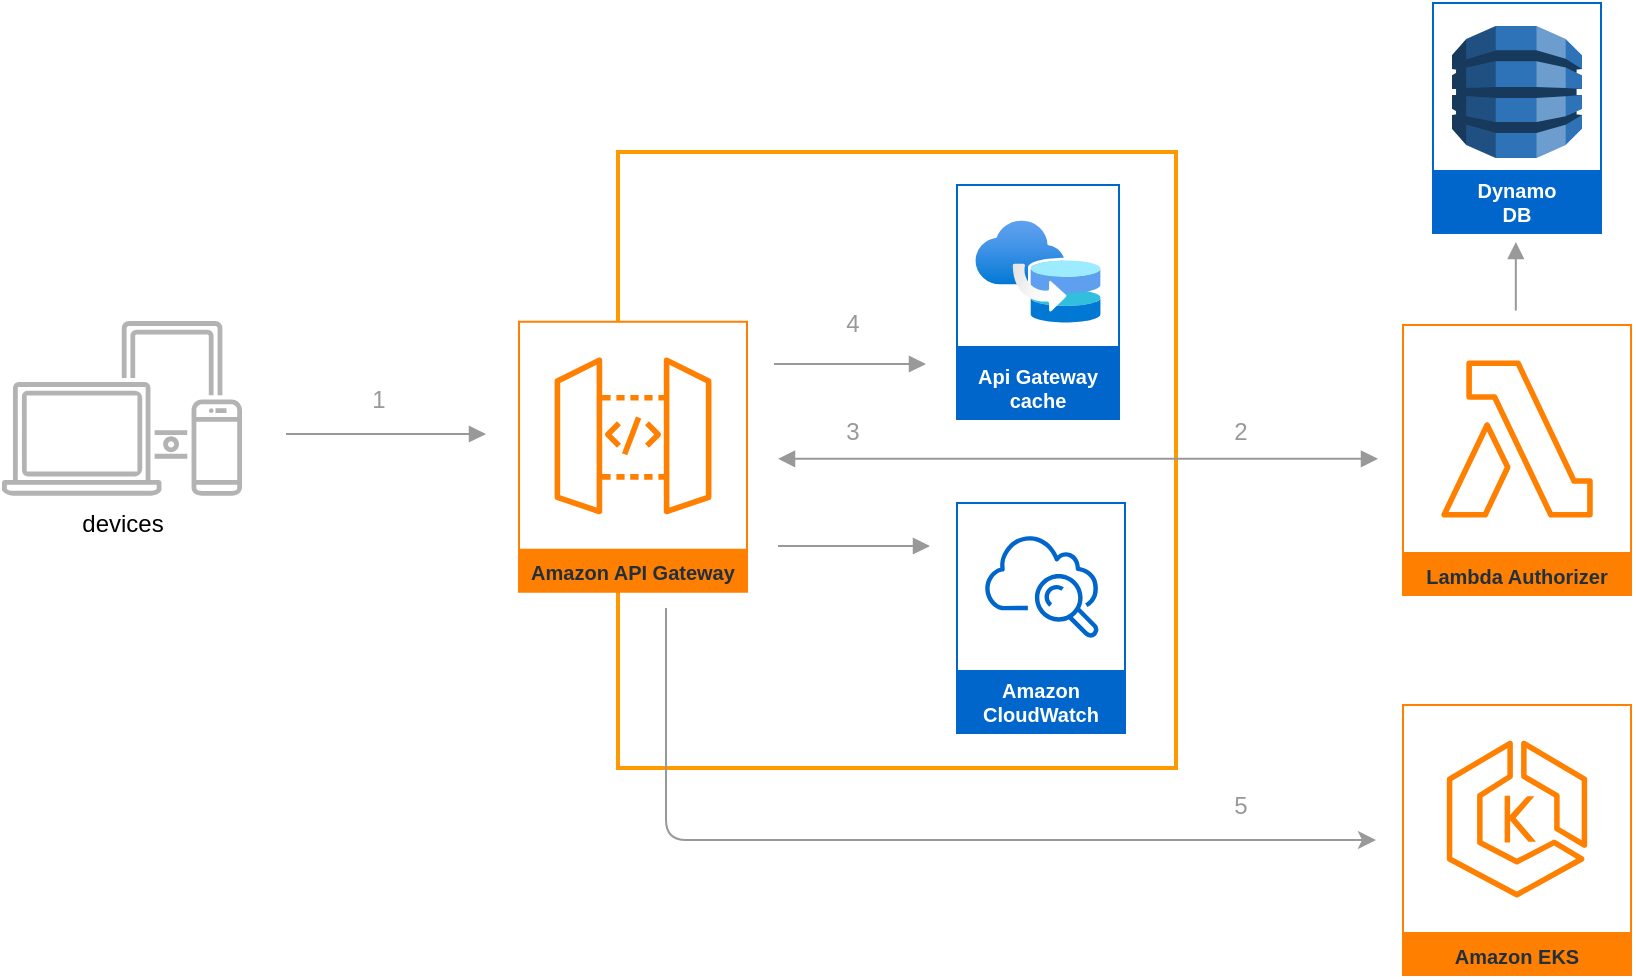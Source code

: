 <mxfile>
    <diagram id="2phQKR4zZdnUycYQCjpn" name="Page-1">
        <mxGraphModel dx="1232" dy="594" grid="0" gridSize="10" guides="1" tooltips="1" connect="1" arrows="1" fold="1" page="1" pageScale="1" pageWidth="1100" pageHeight="850" background="#ffffff" math="0" shadow="0">
            <root>
                <mxCell id="0"/>
                <mxCell id="1" parent="0"/>
                <mxCell id="3" value="devices" style="sketch=0;outlineConnect=0;fontColor=#000000;strokeColor=#C73500;fillColor=#B3B3B3;dashed=0;verticalLabelPosition=bottom;verticalAlign=top;align=center;html=1;fontSize=12;fontStyle=0;aspect=fixed;shape=mxgraph.aws4.illustration_devices;pointerEvents=1" vertex="1" parent="1">
                    <mxGeometry x="62" y="337.4" width="120" height="87.6" as="geometry"/>
                </mxCell>
                <mxCell id="27" value="" style="edgeStyle=orthogonalEdgeStyle;html=1;endArrow=block;elbow=vertical;startArrow=none;endFill=1;strokeColor=#999999;rounded=0;fontColor=#000000;" edge="1" parent="1">
                    <mxGeometry width="100" relative="1" as="geometry">
                        <mxPoint x="204" y="394" as="sourcePoint"/>
                        <mxPoint x="304" y="394" as="targetPoint"/>
                    </mxGeometry>
                </mxCell>
                <mxCell id="29" value="" style="outlineConnect=0;gradientColor=none;html=1;whiteSpace=wrap;fontSize=12;fontStyle=0;strokeColor=#FF9900;fillColor=none;verticalAlign=top;align=center;fontColor=#FF9900;dashed=0;spacingTop=3;strokeWidth=2;" vertex="1" parent="1">
                    <mxGeometry x="370" y="253" width="279" height="308" as="geometry"/>
                </mxCell>
                <mxCell id="48" style="edgeStyle=none;html=1;strokeColor=#999999;fontColor=#FFFFFF;" edge="1" parent="1">
                    <mxGeometry relative="1" as="geometry">
                        <mxPoint x="394" y="481" as="sourcePoint"/>
                        <mxPoint x="749" y="597" as="targetPoint"/>
                        <Array as="points">
                            <mxPoint x="394" y="597"/>
                        </Array>
                    </mxGeometry>
                </mxCell>
                <mxCell id="28" value="Amazon API Gateway" style="sketch=0;outlineConnect=0;fontColor=#232F3E;gradientColor=none;strokeColor=#FF8000;fillColor=#FFFFFF;dashed=0;verticalLabelPosition=middle;verticalAlign=bottom;align=center;html=1;whiteSpace=wrap;fontSize=10;fontStyle=1;spacing=3;shape=mxgraph.aws4.productIcon;prIcon=mxgraph.aws4.api_gateway;" vertex="1" parent="1">
                    <mxGeometry x="320" y="337.4" width="115" height="136" as="geometry"/>
                </mxCell>
                <mxCell id="30" value="&lt;font style=&quot;&quot; color=&quot;#ffffff&quot;&gt;Amazon&lt;/font&gt;&lt;font style=&quot;background-color: rgb(0, 102, 204);&quot; color=&quot;#ffffff&quot;&gt; &lt;/font&gt;&lt;font style=&quot;&quot; color=&quot;#ffffff&quot;&gt;CloudWatch&lt;/font&gt;" style="sketch=0;outlineConnect=0;fontColor=#232F3E;gradientColor=none;strokeColor=#0066CC;fillColor=#FFFFFF;dashed=0;verticalLabelPosition=middle;verticalAlign=bottom;align=center;html=1;whiteSpace=wrap;fontSize=10;fontStyle=1;spacing=3;shape=mxgraph.aws4.productIcon;prIcon=mxgraph.aws4.cloudwatch;strokeWidth=2;" vertex="1" parent="1">
                    <mxGeometry x="539" y="428" width="85" height="116" as="geometry"/>
                </mxCell>
                <mxCell id="36" value="" style="group" vertex="1" connectable="0" parent="1">
                    <mxGeometry x="539" y="269" width="82" height="118" as="geometry"/>
                </mxCell>
                <mxCell id="33" value="&lt;font style=&quot;&quot; color=&quot;#ffffff&quot;&gt;Api Gateway cache&lt;/font&gt;" style="sketch=0;outlineConnect=0;fontColor=#232F3E;gradientColor=none;strokeColor=#0066CC;fillColor=#FFFFFF;dashed=0;verticalLabelPosition=middle;verticalAlign=bottom;align=center;html=1;whiteSpace=wrap;fontSize=10;fontStyle=1;spacing=3;shape=mxgraph.aws4.productIcon;prIcon=mxgraph.aws4.cloudwatch;strokeWidth=2;movable=1;resizable=1;rotatable=1;deletable=1;editable=1;connectable=1;" vertex="1" parent="36">
                    <mxGeometry width="82" height="118" as="geometry"/>
                </mxCell>
                <mxCell id="35" value="" style="whiteSpace=wrap;html=1;aspect=fixed;labelBackgroundColor=none;strokeColor=none;strokeWidth=2;fontColor=#FFFFFF;fillColor=#FFFFFF;movable=1;resizable=1;rotatable=1;deletable=1;editable=1;connectable=1;" vertex="1" parent="36">
                    <mxGeometry x="4.146" y="4" width="73.708" height="73.708" as="geometry"/>
                </mxCell>
                <mxCell id="32" value="" style="aspect=fixed;html=1;points=[];align=center;image;fontSize=12;image=img/lib/azure2/other/Connected_Cache.svg;labelBackgroundColor=none;strokeColor=#0066CC;strokeWidth=2;fontColor=#FFFFFF;fillColor=#FFFFFF;movable=1;resizable=1;rotatable=1;deletable=1;editable=1;connectable=1;" vertex="1" parent="36">
                    <mxGeometry x="9.674" y="18" width="62.652" height="51.596" as="geometry"/>
                </mxCell>
                <mxCell id="37" value="" style="edgeStyle=orthogonalEdgeStyle;html=1;endArrow=block;elbow=vertical;startArrow=none;endFill=1;strokeColor=#999999;rounded=0;fontColor=#000000;" edge="1" parent="1">
                    <mxGeometry width="100" relative="1" as="geometry">
                        <mxPoint x="448" y="359" as="sourcePoint"/>
                        <mxPoint x="524" y="359" as="targetPoint"/>
                    </mxGeometry>
                </mxCell>
                <mxCell id="38" value="" style="edgeStyle=orthogonalEdgeStyle;html=1;endArrow=block;elbow=vertical;startArrow=none;endFill=1;strokeColor=#999999;rounded=0;fontColor=#000000;" edge="1" parent="1">
                    <mxGeometry width="100" relative="1" as="geometry">
                        <mxPoint x="450" y="450" as="sourcePoint"/>
                        <mxPoint x="526" y="450" as="targetPoint"/>
                    </mxGeometry>
                </mxCell>
                <mxCell id="40" value="" style="edgeStyle=orthogonalEdgeStyle;html=1;endArrow=block;elbow=vertical;startArrow=block;startFill=1;endFill=1;strokeColor=#999999;rounded=0;fontColor=#FFFFFF;" edge="1" parent="1">
                    <mxGeometry width="100" relative="1" as="geometry">
                        <mxPoint x="450" y="406.41" as="sourcePoint"/>
                        <mxPoint x="750" y="406.41" as="targetPoint"/>
                    </mxGeometry>
                </mxCell>
                <mxCell id="41" value="Lambda Authorizer" style="sketch=0;outlineConnect=0;fontColor=#232F3E;gradientColor=none;strokeColor=#FF8000;fillColor=#FFFFFF;dashed=0;verticalLabelPosition=middle;verticalAlign=bottom;align=center;html=1;whiteSpace=wrap;fontSize=10;fontStyle=1;spacing=3;shape=mxgraph.aws4.productIcon;prIcon=mxgraph.aws4.lambda;labelBackgroundColor=none;strokeWidth=2;" vertex="1" parent="1">
                    <mxGeometry x="762" y="339" width="115" height="136" as="geometry"/>
                </mxCell>
                <mxCell id="45" value="" style="group" vertex="1" connectable="0" parent="1">
                    <mxGeometry x="777" y="178" width="85" height="116" as="geometry"/>
                </mxCell>
                <mxCell id="44" value="&lt;font color=&quot;#ffffff&quot;&gt;Dynamo&lt;br&gt;DB&lt;/font&gt;" style="sketch=0;outlineConnect=0;fontColor=#232F3E;gradientColor=none;strokeColor=#0066CC;fillColor=#FFFFFF;dashed=0;verticalLabelPosition=middle;verticalAlign=bottom;align=center;html=1;whiteSpace=wrap;fontSize=10;fontStyle=1;spacing=3;shape=mxgraph.aws4.productIcon;prIcon=mxgraph.aws4.cloudwatch;strokeWidth=2;" vertex="1" parent="45">
                    <mxGeometry width="85" height="116" as="geometry"/>
                </mxCell>
                <mxCell id="43" value="" style="outlineConnect=0;dashed=0;verticalLabelPosition=bottom;verticalAlign=top;align=center;html=1;shape=mxgraph.aws3.dynamo_db;fillColor=#2E73B8;gradientColor=none;labelBackgroundColor=none;strokeColor=#FF8000;strokeWidth=2;fontColor=#FFFFFF;" vertex="1" parent="45">
                    <mxGeometry x="10" y="12" width="65" height="66" as="geometry"/>
                </mxCell>
                <mxCell id="46" value="" style="edgeStyle=orthogonalEdgeStyle;html=1;endArrow=block;elbow=vertical;startArrow=none;endFill=1;strokeColor=#999999;rounded=0;fontColor=#000000;" edge="1" parent="1">
                    <mxGeometry width="100" relative="1" as="geometry">
                        <mxPoint x="818.91" y="332.29" as="sourcePoint"/>
                        <mxPoint x="818.91" y="297.996" as="targetPoint"/>
                    </mxGeometry>
                </mxCell>
                <mxCell id="47" value="Amazon EKS" style="sketch=0;outlineConnect=0;fontColor=#232F3E;gradientColor=none;strokeColor=#FF8000;fillColor=#FFFFFF;dashed=0;verticalLabelPosition=middle;verticalAlign=bottom;align=center;html=1;whiteSpace=wrap;fontSize=10;fontStyle=1;spacing=3;shape=mxgraph.aws4.productIcon;prIcon=mxgraph.aws4.eks;labelBackgroundColor=none;strokeWidth=2;" vertex="1" parent="1">
                    <mxGeometry x="762" y="529" width="115" height="136" as="geometry"/>
                </mxCell>
                <mxCell id="49" value="&lt;font color=&quot;#999999&quot;&gt;1&lt;/font&gt;" style="text;html=1;align=center;verticalAlign=middle;whiteSpace=wrap;rounded=0;labelBackgroundColor=none;strokeWidth=2;" vertex="1" parent="1">
                    <mxGeometry x="236" y="362" width="29" height="30" as="geometry"/>
                </mxCell>
                <mxCell id="50" value="&lt;font color=&quot;#999999&quot;&gt;2&lt;/font&gt;" style="text;html=1;align=center;verticalAlign=middle;whiteSpace=wrap;rounded=0;labelBackgroundColor=none;strokeWidth=2;" vertex="1" parent="1">
                    <mxGeometry x="667" y="378" width="29" height="30" as="geometry"/>
                </mxCell>
                <mxCell id="51" value="&lt;font color=&quot;#999999&quot;&gt;3&lt;/font&gt;" style="text;html=1;align=center;verticalAlign=middle;whiteSpace=wrap;rounded=0;labelBackgroundColor=none;strokeWidth=2;" vertex="1" parent="1">
                    <mxGeometry x="473" y="378" width="29" height="30" as="geometry"/>
                </mxCell>
                <mxCell id="52" value="&lt;font color=&quot;#999999&quot;&gt;5&lt;/font&gt;" style="text;html=1;align=center;verticalAlign=middle;whiteSpace=wrap;rounded=0;labelBackgroundColor=none;strokeWidth=2;" vertex="1" parent="1">
                    <mxGeometry x="667" y="565" width="29" height="30" as="geometry"/>
                </mxCell>
                <mxCell id="53" value="&lt;font color=&quot;#999999&quot;&gt;4&lt;/font&gt;" style="text;html=1;align=center;verticalAlign=middle;whiteSpace=wrap;rounded=0;labelBackgroundColor=none;strokeWidth=2;" vertex="1" parent="1">
                    <mxGeometry x="473" y="324" width="29" height="30" as="geometry"/>
                </mxCell>
            </root>
        </mxGraphModel>
    </diagram>
</mxfile>